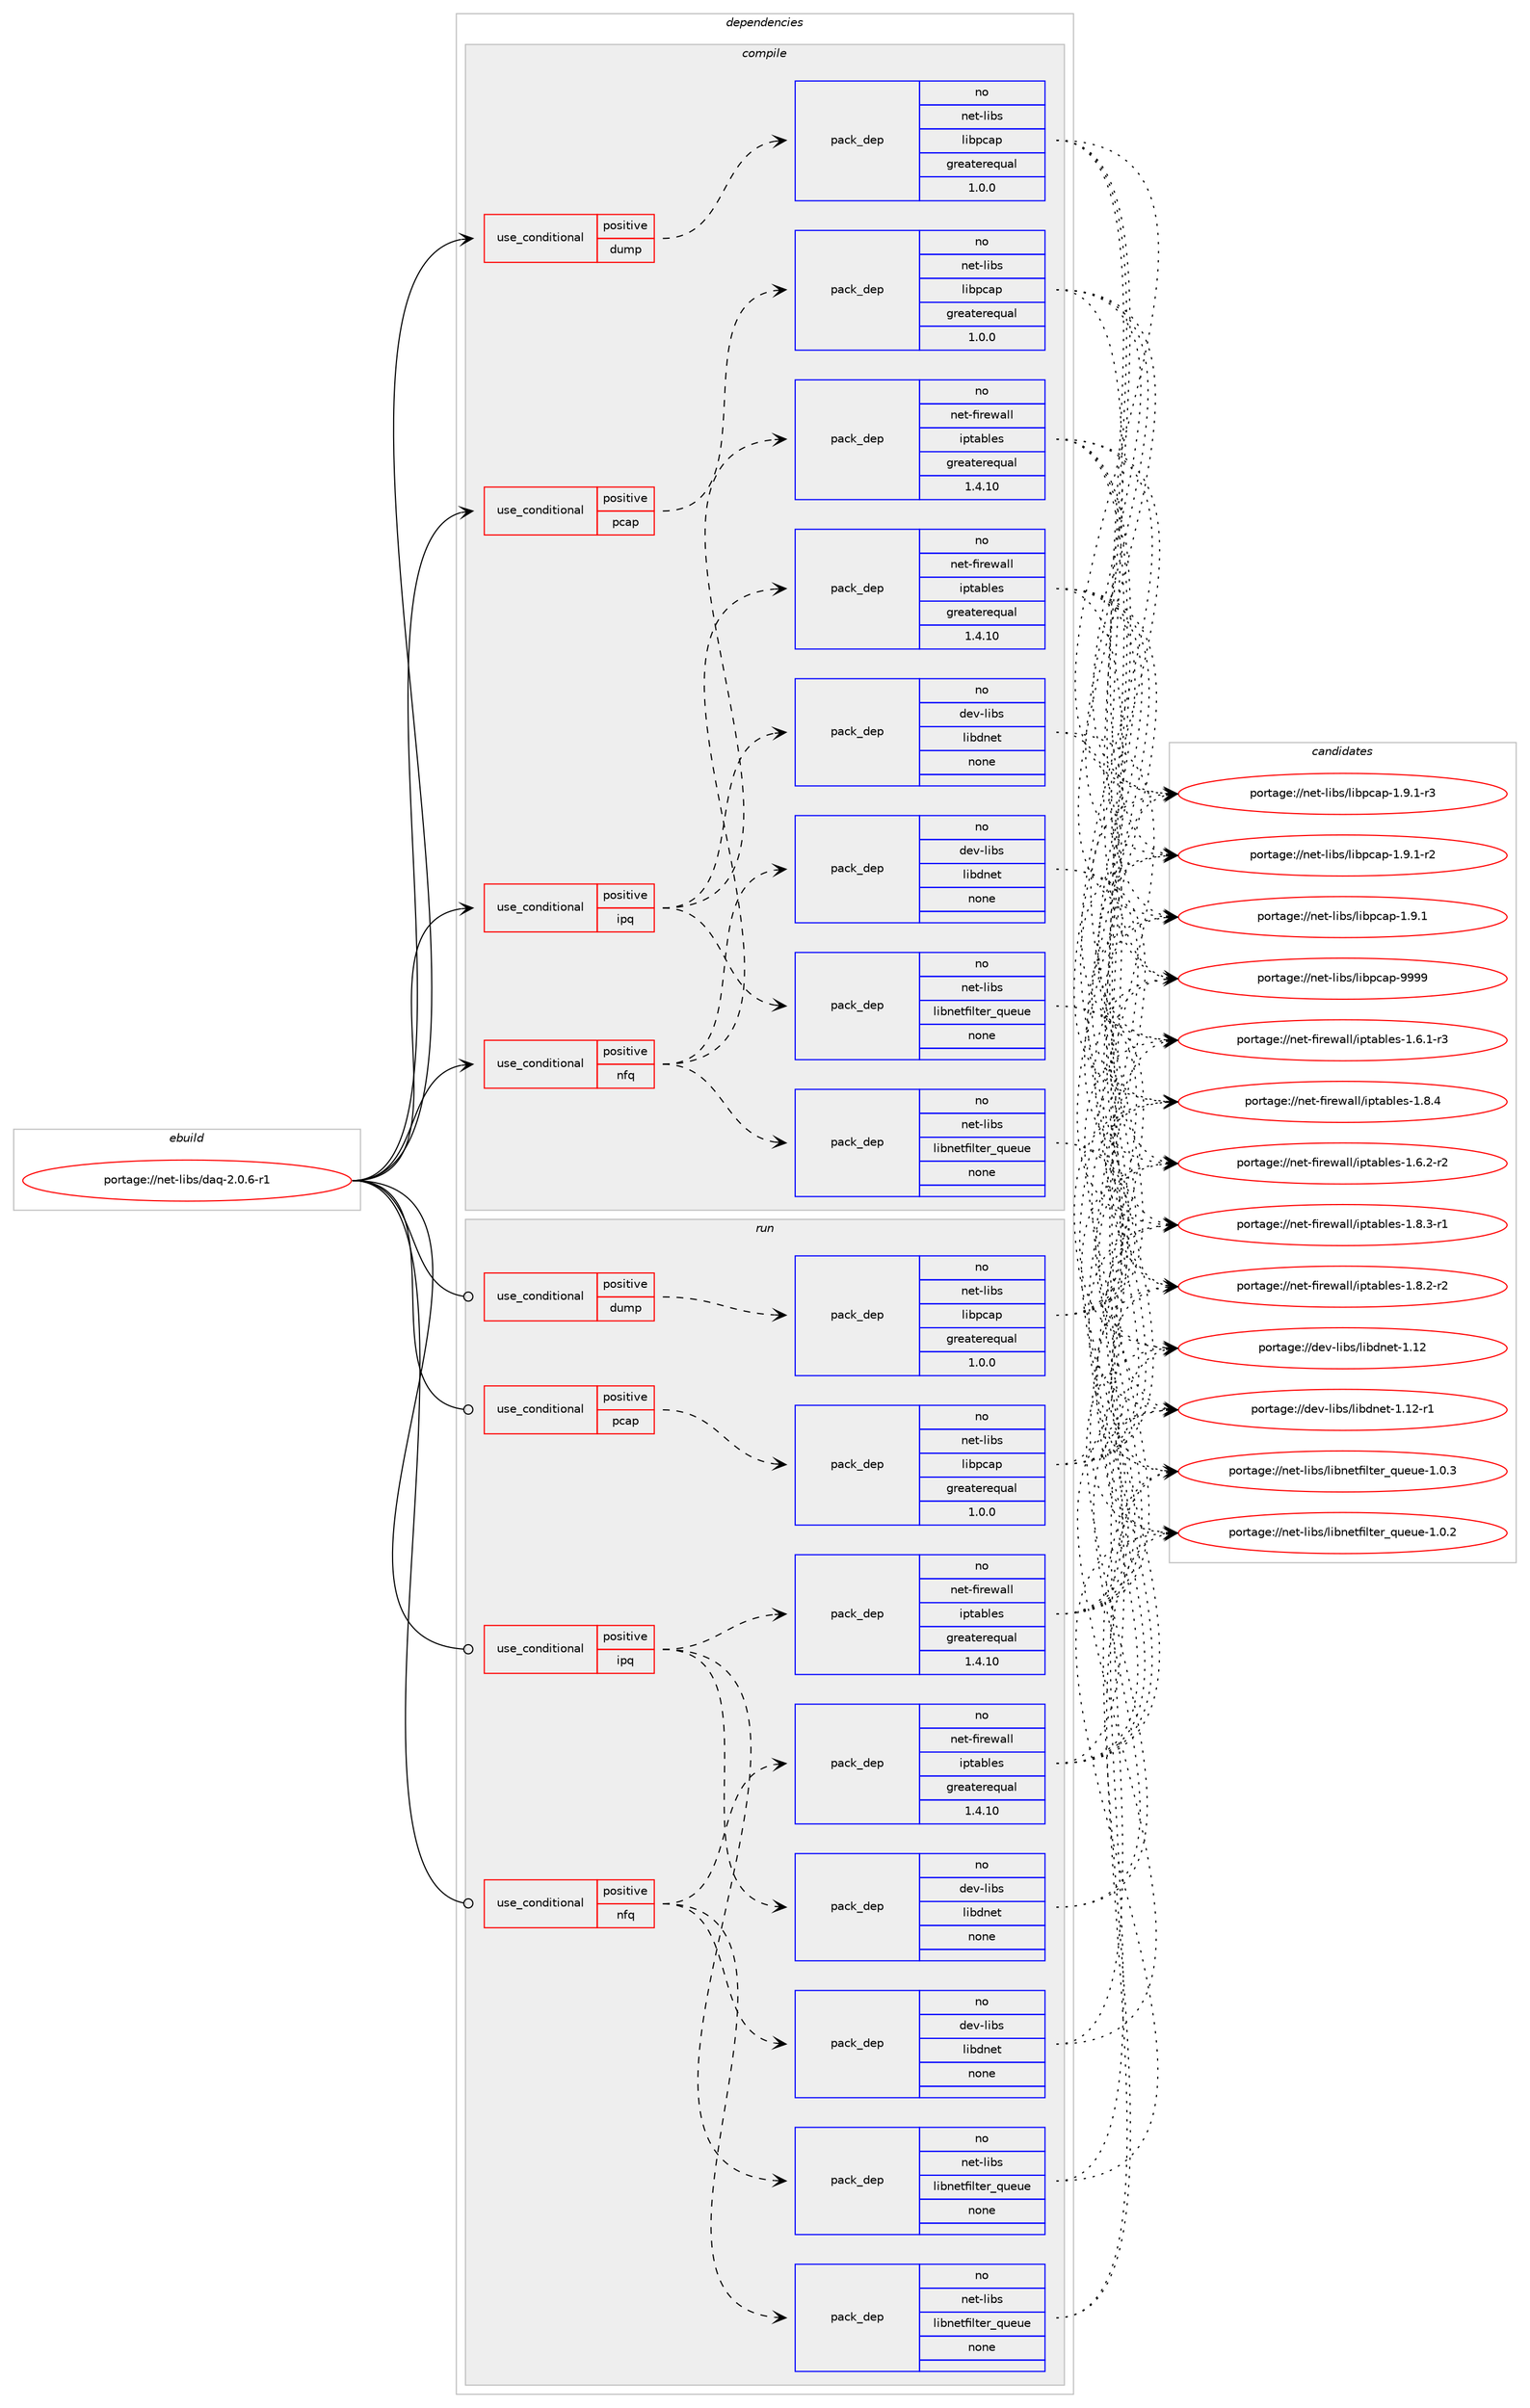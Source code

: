 digraph prolog {

# *************
# Graph options
# *************

newrank=true;
concentrate=true;
compound=true;
graph [rankdir=LR,fontname=Helvetica,fontsize=10,ranksep=1.5];#, ranksep=2.5, nodesep=0.2];
edge  [arrowhead=vee];
node  [fontname=Helvetica,fontsize=10];

# **********
# The ebuild
# **********

subgraph cluster_leftcol {
color=gray;
rank=same;
label=<<i>ebuild</i>>;
id [label="portage://net-libs/daq-2.0.6-r1", color=red, width=4, href="../net-libs/daq-2.0.6-r1.svg"];
}

# ****************
# The dependencies
# ****************

subgraph cluster_midcol {
color=gray;
label=<<i>dependencies</i>>;
subgraph cluster_compile {
fillcolor="#eeeeee";
style=filled;
label=<<i>compile</i>>;
subgraph cond17391 {
dependency81978 [label=<<TABLE BORDER="0" CELLBORDER="1" CELLSPACING="0" CELLPADDING="4"><TR><TD ROWSPAN="3" CELLPADDING="10">use_conditional</TD></TR><TR><TD>positive</TD></TR><TR><TD>dump</TD></TR></TABLE>>, shape=none, color=red];
subgraph pack63030 {
dependency81979 [label=<<TABLE BORDER="0" CELLBORDER="1" CELLSPACING="0" CELLPADDING="4" WIDTH="220"><TR><TD ROWSPAN="6" CELLPADDING="30">pack_dep</TD></TR><TR><TD WIDTH="110">no</TD></TR><TR><TD>net-libs</TD></TR><TR><TD>libpcap</TD></TR><TR><TD>greaterequal</TD></TR><TR><TD>1.0.0</TD></TR></TABLE>>, shape=none, color=blue];
}
dependency81978:e -> dependency81979:w [weight=20,style="dashed",arrowhead="vee"];
}
id:e -> dependency81978:w [weight=20,style="solid",arrowhead="vee"];
subgraph cond17392 {
dependency81980 [label=<<TABLE BORDER="0" CELLBORDER="1" CELLSPACING="0" CELLPADDING="4"><TR><TD ROWSPAN="3" CELLPADDING="10">use_conditional</TD></TR><TR><TD>positive</TD></TR><TR><TD>ipq</TD></TR></TABLE>>, shape=none, color=red];
subgraph pack63031 {
dependency81981 [label=<<TABLE BORDER="0" CELLBORDER="1" CELLSPACING="0" CELLPADDING="4" WIDTH="220"><TR><TD ROWSPAN="6" CELLPADDING="30">pack_dep</TD></TR><TR><TD WIDTH="110">no</TD></TR><TR><TD>net-firewall</TD></TR><TR><TD>iptables</TD></TR><TR><TD>greaterequal</TD></TR><TR><TD>1.4.10</TD></TR></TABLE>>, shape=none, color=blue];
}
dependency81980:e -> dependency81981:w [weight=20,style="dashed",arrowhead="vee"];
subgraph pack63032 {
dependency81982 [label=<<TABLE BORDER="0" CELLBORDER="1" CELLSPACING="0" CELLPADDING="4" WIDTH="220"><TR><TD ROWSPAN="6" CELLPADDING="30">pack_dep</TD></TR><TR><TD WIDTH="110">no</TD></TR><TR><TD>dev-libs</TD></TR><TR><TD>libdnet</TD></TR><TR><TD>none</TD></TR><TR><TD></TD></TR></TABLE>>, shape=none, color=blue];
}
dependency81980:e -> dependency81982:w [weight=20,style="dashed",arrowhead="vee"];
subgraph pack63033 {
dependency81983 [label=<<TABLE BORDER="0" CELLBORDER="1" CELLSPACING="0" CELLPADDING="4" WIDTH="220"><TR><TD ROWSPAN="6" CELLPADDING="30">pack_dep</TD></TR><TR><TD WIDTH="110">no</TD></TR><TR><TD>net-libs</TD></TR><TR><TD>libnetfilter_queue</TD></TR><TR><TD>none</TD></TR><TR><TD></TD></TR></TABLE>>, shape=none, color=blue];
}
dependency81980:e -> dependency81983:w [weight=20,style="dashed",arrowhead="vee"];
}
id:e -> dependency81980:w [weight=20,style="solid",arrowhead="vee"];
subgraph cond17393 {
dependency81984 [label=<<TABLE BORDER="0" CELLBORDER="1" CELLSPACING="0" CELLPADDING="4"><TR><TD ROWSPAN="3" CELLPADDING="10">use_conditional</TD></TR><TR><TD>positive</TD></TR><TR><TD>nfq</TD></TR></TABLE>>, shape=none, color=red];
subgraph pack63034 {
dependency81985 [label=<<TABLE BORDER="0" CELLBORDER="1" CELLSPACING="0" CELLPADDING="4" WIDTH="220"><TR><TD ROWSPAN="6" CELLPADDING="30">pack_dep</TD></TR><TR><TD WIDTH="110">no</TD></TR><TR><TD>net-firewall</TD></TR><TR><TD>iptables</TD></TR><TR><TD>greaterequal</TD></TR><TR><TD>1.4.10</TD></TR></TABLE>>, shape=none, color=blue];
}
dependency81984:e -> dependency81985:w [weight=20,style="dashed",arrowhead="vee"];
subgraph pack63035 {
dependency81986 [label=<<TABLE BORDER="0" CELLBORDER="1" CELLSPACING="0" CELLPADDING="4" WIDTH="220"><TR><TD ROWSPAN="6" CELLPADDING="30">pack_dep</TD></TR><TR><TD WIDTH="110">no</TD></TR><TR><TD>dev-libs</TD></TR><TR><TD>libdnet</TD></TR><TR><TD>none</TD></TR><TR><TD></TD></TR></TABLE>>, shape=none, color=blue];
}
dependency81984:e -> dependency81986:w [weight=20,style="dashed",arrowhead="vee"];
subgraph pack63036 {
dependency81987 [label=<<TABLE BORDER="0" CELLBORDER="1" CELLSPACING="0" CELLPADDING="4" WIDTH="220"><TR><TD ROWSPAN="6" CELLPADDING="30">pack_dep</TD></TR><TR><TD WIDTH="110">no</TD></TR><TR><TD>net-libs</TD></TR><TR><TD>libnetfilter_queue</TD></TR><TR><TD>none</TD></TR><TR><TD></TD></TR></TABLE>>, shape=none, color=blue];
}
dependency81984:e -> dependency81987:w [weight=20,style="dashed",arrowhead="vee"];
}
id:e -> dependency81984:w [weight=20,style="solid",arrowhead="vee"];
subgraph cond17394 {
dependency81988 [label=<<TABLE BORDER="0" CELLBORDER="1" CELLSPACING="0" CELLPADDING="4"><TR><TD ROWSPAN="3" CELLPADDING="10">use_conditional</TD></TR><TR><TD>positive</TD></TR><TR><TD>pcap</TD></TR></TABLE>>, shape=none, color=red];
subgraph pack63037 {
dependency81989 [label=<<TABLE BORDER="0" CELLBORDER="1" CELLSPACING="0" CELLPADDING="4" WIDTH="220"><TR><TD ROWSPAN="6" CELLPADDING="30">pack_dep</TD></TR><TR><TD WIDTH="110">no</TD></TR><TR><TD>net-libs</TD></TR><TR><TD>libpcap</TD></TR><TR><TD>greaterequal</TD></TR><TR><TD>1.0.0</TD></TR></TABLE>>, shape=none, color=blue];
}
dependency81988:e -> dependency81989:w [weight=20,style="dashed",arrowhead="vee"];
}
id:e -> dependency81988:w [weight=20,style="solid",arrowhead="vee"];
}
subgraph cluster_compileandrun {
fillcolor="#eeeeee";
style=filled;
label=<<i>compile and run</i>>;
}
subgraph cluster_run {
fillcolor="#eeeeee";
style=filled;
label=<<i>run</i>>;
subgraph cond17395 {
dependency81990 [label=<<TABLE BORDER="0" CELLBORDER="1" CELLSPACING="0" CELLPADDING="4"><TR><TD ROWSPAN="3" CELLPADDING="10">use_conditional</TD></TR><TR><TD>positive</TD></TR><TR><TD>dump</TD></TR></TABLE>>, shape=none, color=red];
subgraph pack63038 {
dependency81991 [label=<<TABLE BORDER="0" CELLBORDER="1" CELLSPACING="0" CELLPADDING="4" WIDTH="220"><TR><TD ROWSPAN="6" CELLPADDING="30">pack_dep</TD></TR><TR><TD WIDTH="110">no</TD></TR><TR><TD>net-libs</TD></TR><TR><TD>libpcap</TD></TR><TR><TD>greaterequal</TD></TR><TR><TD>1.0.0</TD></TR></TABLE>>, shape=none, color=blue];
}
dependency81990:e -> dependency81991:w [weight=20,style="dashed",arrowhead="vee"];
}
id:e -> dependency81990:w [weight=20,style="solid",arrowhead="odot"];
subgraph cond17396 {
dependency81992 [label=<<TABLE BORDER="0" CELLBORDER="1" CELLSPACING="0" CELLPADDING="4"><TR><TD ROWSPAN="3" CELLPADDING="10">use_conditional</TD></TR><TR><TD>positive</TD></TR><TR><TD>ipq</TD></TR></TABLE>>, shape=none, color=red];
subgraph pack63039 {
dependency81993 [label=<<TABLE BORDER="0" CELLBORDER="1" CELLSPACING="0" CELLPADDING="4" WIDTH="220"><TR><TD ROWSPAN="6" CELLPADDING="30">pack_dep</TD></TR><TR><TD WIDTH="110">no</TD></TR><TR><TD>net-firewall</TD></TR><TR><TD>iptables</TD></TR><TR><TD>greaterequal</TD></TR><TR><TD>1.4.10</TD></TR></TABLE>>, shape=none, color=blue];
}
dependency81992:e -> dependency81993:w [weight=20,style="dashed",arrowhead="vee"];
subgraph pack63040 {
dependency81994 [label=<<TABLE BORDER="0" CELLBORDER="1" CELLSPACING="0" CELLPADDING="4" WIDTH="220"><TR><TD ROWSPAN="6" CELLPADDING="30">pack_dep</TD></TR><TR><TD WIDTH="110">no</TD></TR><TR><TD>dev-libs</TD></TR><TR><TD>libdnet</TD></TR><TR><TD>none</TD></TR><TR><TD></TD></TR></TABLE>>, shape=none, color=blue];
}
dependency81992:e -> dependency81994:w [weight=20,style="dashed",arrowhead="vee"];
subgraph pack63041 {
dependency81995 [label=<<TABLE BORDER="0" CELLBORDER="1" CELLSPACING="0" CELLPADDING="4" WIDTH="220"><TR><TD ROWSPAN="6" CELLPADDING="30">pack_dep</TD></TR><TR><TD WIDTH="110">no</TD></TR><TR><TD>net-libs</TD></TR><TR><TD>libnetfilter_queue</TD></TR><TR><TD>none</TD></TR><TR><TD></TD></TR></TABLE>>, shape=none, color=blue];
}
dependency81992:e -> dependency81995:w [weight=20,style="dashed",arrowhead="vee"];
}
id:e -> dependency81992:w [weight=20,style="solid",arrowhead="odot"];
subgraph cond17397 {
dependency81996 [label=<<TABLE BORDER="0" CELLBORDER="1" CELLSPACING="0" CELLPADDING="4"><TR><TD ROWSPAN="3" CELLPADDING="10">use_conditional</TD></TR><TR><TD>positive</TD></TR><TR><TD>nfq</TD></TR></TABLE>>, shape=none, color=red];
subgraph pack63042 {
dependency81997 [label=<<TABLE BORDER="0" CELLBORDER="1" CELLSPACING="0" CELLPADDING="4" WIDTH="220"><TR><TD ROWSPAN="6" CELLPADDING="30">pack_dep</TD></TR><TR><TD WIDTH="110">no</TD></TR><TR><TD>net-firewall</TD></TR><TR><TD>iptables</TD></TR><TR><TD>greaterequal</TD></TR><TR><TD>1.4.10</TD></TR></TABLE>>, shape=none, color=blue];
}
dependency81996:e -> dependency81997:w [weight=20,style="dashed",arrowhead="vee"];
subgraph pack63043 {
dependency81998 [label=<<TABLE BORDER="0" CELLBORDER="1" CELLSPACING="0" CELLPADDING="4" WIDTH="220"><TR><TD ROWSPAN="6" CELLPADDING="30">pack_dep</TD></TR><TR><TD WIDTH="110">no</TD></TR><TR><TD>dev-libs</TD></TR><TR><TD>libdnet</TD></TR><TR><TD>none</TD></TR><TR><TD></TD></TR></TABLE>>, shape=none, color=blue];
}
dependency81996:e -> dependency81998:w [weight=20,style="dashed",arrowhead="vee"];
subgraph pack63044 {
dependency81999 [label=<<TABLE BORDER="0" CELLBORDER="1" CELLSPACING="0" CELLPADDING="4" WIDTH="220"><TR><TD ROWSPAN="6" CELLPADDING="30">pack_dep</TD></TR><TR><TD WIDTH="110">no</TD></TR><TR><TD>net-libs</TD></TR><TR><TD>libnetfilter_queue</TD></TR><TR><TD>none</TD></TR><TR><TD></TD></TR></TABLE>>, shape=none, color=blue];
}
dependency81996:e -> dependency81999:w [weight=20,style="dashed",arrowhead="vee"];
}
id:e -> dependency81996:w [weight=20,style="solid",arrowhead="odot"];
subgraph cond17398 {
dependency82000 [label=<<TABLE BORDER="0" CELLBORDER="1" CELLSPACING="0" CELLPADDING="4"><TR><TD ROWSPAN="3" CELLPADDING="10">use_conditional</TD></TR><TR><TD>positive</TD></TR><TR><TD>pcap</TD></TR></TABLE>>, shape=none, color=red];
subgraph pack63045 {
dependency82001 [label=<<TABLE BORDER="0" CELLBORDER="1" CELLSPACING="0" CELLPADDING="4" WIDTH="220"><TR><TD ROWSPAN="6" CELLPADDING="30">pack_dep</TD></TR><TR><TD WIDTH="110">no</TD></TR><TR><TD>net-libs</TD></TR><TR><TD>libpcap</TD></TR><TR><TD>greaterequal</TD></TR><TR><TD>1.0.0</TD></TR></TABLE>>, shape=none, color=blue];
}
dependency82000:e -> dependency82001:w [weight=20,style="dashed",arrowhead="vee"];
}
id:e -> dependency82000:w [weight=20,style="solid",arrowhead="odot"];
}
}

# **************
# The candidates
# **************

subgraph cluster_choices {
rank=same;
color=gray;
label=<<i>candidates</i>>;

subgraph choice63030 {
color=black;
nodesep=1;
choice1101011164510810598115471081059811299971124557575757 [label="portage://net-libs/libpcap-9999", color=red, width=4,href="../net-libs/libpcap-9999.svg"];
choice1101011164510810598115471081059811299971124549465746494511451 [label="portage://net-libs/libpcap-1.9.1-r3", color=red, width=4,href="../net-libs/libpcap-1.9.1-r3.svg"];
choice1101011164510810598115471081059811299971124549465746494511450 [label="portage://net-libs/libpcap-1.9.1-r2", color=red, width=4,href="../net-libs/libpcap-1.9.1-r2.svg"];
choice110101116451081059811547108105981129997112454946574649 [label="portage://net-libs/libpcap-1.9.1", color=red, width=4,href="../net-libs/libpcap-1.9.1.svg"];
dependency81979:e -> choice1101011164510810598115471081059811299971124557575757:w [style=dotted,weight="100"];
dependency81979:e -> choice1101011164510810598115471081059811299971124549465746494511451:w [style=dotted,weight="100"];
dependency81979:e -> choice1101011164510810598115471081059811299971124549465746494511450:w [style=dotted,weight="100"];
dependency81979:e -> choice110101116451081059811547108105981129997112454946574649:w [style=dotted,weight="100"];
}
subgraph choice63031 {
color=black;
nodesep=1;
choice1101011164510210511410111997108108471051121169798108101115454946564652 [label="portage://net-firewall/iptables-1.8.4", color=red, width=4,href="../net-firewall/iptables-1.8.4.svg"];
choice11010111645102105114101119971081084710511211697981081011154549465646514511449 [label="portage://net-firewall/iptables-1.8.3-r1", color=red, width=4,href="../net-firewall/iptables-1.8.3-r1.svg"];
choice11010111645102105114101119971081084710511211697981081011154549465646504511450 [label="portage://net-firewall/iptables-1.8.2-r2", color=red, width=4,href="../net-firewall/iptables-1.8.2-r2.svg"];
choice11010111645102105114101119971081084710511211697981081011154549465446504511450 [label="portage://net-firewall/iptables-1.6.2-r2", color=red, width=4,href="../net-firewall/iptables-1.6.2-r2.svg"];
choice11010111645102105114101119971081084710511211697981081011154549465446494511451 [label="portage://net-firewall/iptables-1.6.1-r3", color=red, width=4,href="../net-firewall/iptables-1.6.1-r3.svg"];
dependency81981:e -> choice1101011164510210511410111997108108471051121169798108101115454946564652:w [style=dotted,weight="100"];
dependency81981:e -> choice11010111645102105114101119971081084710511211697981081011154549465646514511449:w [style=dotted,weight="100"];
dependency81981:e -> choice11010111645102105114101119971081084710511211697981081011154549465646504511450:w [style=dotted,weight="100"];
dependency81981:e -> choice11010111645102105114101119971081084710511211697981081011154549465446504511450:w [style=dotted,weight="100"];
dependency81981:e -> choice11010111645102105114101119971081084710511211697981081011154549465446494511451:w [style=dotted,weight="100"];
}
subgraph choice63032 {
color=black;
nodesep=1;
choice1001011184510810598115471081059810011010111645494649504511449 [label="portage://dev-libs/libdnet-1.12-r1", color=red, width=4,href="../dev-libs/libdnet-1.12-r1.svg"];
choice100101118451081059811547108105981001101011164549464950 [label="portage://dev-libs/libdnet-1.12", color=red, width=4,href="../dev-libs/libdnet-1.12.svg"];
dependency81982:e -> choice1001011184510810598115471081059810011010111645494649504511449:w [style=dotted,weight="100"];
dependency81982:e -> choice100101118451081059811547108105981001101011164549464950:w [style=dotted,weight="100"];
}
subgraph choice63033 {
color=black;
nodesep=1;
choice1101011164510810598115471081059811010111610210510811610111495113117101117101454946484651 [label="portage://net-libs/libnetfilter_queue-1.0.3", color=red, width=4,href="../net-libs/libnetfilter_queue-1.0.3.svg"];
choice1101011164510810598115471081059811010111610210510811610111495113117101117101454946484650 [label="portage://net-libs/libnetfilter_queue-1.0.2", color=red, width=4,href="../net-libs/libnetfilter_queue-1.0.2.svg"];
dependency81983:e -> choice1101011164510810598115471081059811010111610210510811610111495113117101117101454946484651:w [style=dotted,weight="100"];
dependency81983:e -> choice1101011164510810598115471081059811010111610210510811610111495113117101117101454946484650:w [style=dotted,weight="100"];
}
subgraph choice63034 {
color=black;
nodesep=1;
choice1101011164510210511410111997108108471051121169798108101115454946564652 [label="portage://net-firewall/iptables-1.8.4", color=red, width=4,href="../net-firewall/iptables-1.8.4.svg"];
choice11010111645102105114101119971081084710511211697981081011154549465646514511449 [label="portage://net-firewall/iptables-1.8.3-r1", color=red, width=4,href="../net-firewall/iptables-1.8.3-r1.svg"];
choice11010111645102105114101119971081084710511211697981081011154549465646504511450 [label="portage://net-firewall/iptables-1.8.2-r2", color=red, width=4,href="../net-firewall/iptables-1.8.2-r2.svg"];
choice11010111645102105114101119971081084710511211697981081011154549465446504511450 [label="portage://net-firewall/iptables-1.6.2-r2", color=red, width=4,href="../net-firewall/iptables-1.6.2-r2.svg"];
choice11010111645102105114101119971081084710511211697981081011154549465446494511451 [label="portage://net-firewall/iptables-1.6.1-r3", color=red, width=4,href="../net-firewall/iptables-1.6.1-r3.svg"];
dependency81985:e -> choice1101011164510210511410111997108108471051121169798108101115454946564652:w [style=dotted,weight="100"];
dependency81985:e -> choice11010111645102105114101119971081084710511211697981081011154549465646514511449:w [style=dotted,weight="100"];
dependency81985:e -> choice11010111645102105114101119971081084710511211697981081011154549465646504511450:w [style=dotted,weight="100"];
dependency81985:e -> choice11010111645102105114101119971081084710511211697981081011154549465446504511450:w [style=dotted,weight="100"];
dependency81985:e -> choice11010111645102105114101119971081084710511211697981081011154549465446494511451:w [style=dotted,weight="100"];
}
subgraph choice63035 {
color=black;
nodesep=1;
choice1001011184510810598115471081059810011010111645494649504511449 [label="portage://dev-libs/libdnet-1.12-r1", color=red, width=4,href="../dev-libs/libdnet-1.12-r1.svg"];
choice100101118451081059811547108105981001101011164549464950 [label="portage://dev-libs/libdnet-1.12", color=red, width=4,href="../dev-libs/libdnet-1.12.svg"];
dependency81986:e -> choice1001011184510810598115471081059810011010111645494649504511449:w [style=dotted,weight="100"];
dependency81986:e -> choice100101118451081059811547108105981001101011164549464950:w [style=dotted,weight="100"];
}
subgraph choice63036 {
color=black;
nodesep=1;
choice1101011164510810598115471081059811010111610210510811610111495113117101117101454946484651 [label="portage://net-libs/libnetfilter_queue-1.0.3", color=red, width=4,href="../net-libs/libnetfilter_queue-1.0.3.svg"];
choice1101011164510810598115471081059811010111610210510811610111495113117101117101454946484650 [label="portage://net-libs/libnetfilter_queue-1.0.2", color=red, width=4,href="../net-libs/libnetfilter_queue-1.0.2.svg"];
dependency81987:e -> choice1101011164510810598115471081059811010111610210510811610111495113117101117101454946484651:w [style=dotted,weight="100"];
dependency81987:e -> choice1101011164510810598115471081059811010111610210510811610111495113117101117101454946484650:w [style=dotted,weight="100"];
}
subgraph choice63037 {
color=black;
nodesep=1;
choice1101011164510810598115471081059811299971124557575757 [label="portage://net-libs/libpcap-9999", color=red, width=4,href="../net-libs/libpcap-9999.svg"];
choice1101011164510810598115471081059811299971124549465746494511451 [label="portage://net-libs/libpcap-1.9.1-r3", color=red, width=4,href="../net-libs/libpcap-1.9.1-r3.svg"];
choice1101011164510810598115471081059811299971124549465746494511450 [label="portage://net-libs/libpcap-1.9.1-r2", color=red, width=4,href="../net-libs/libpcap-1.9.1-r2.svg"];
choice110101116451081059811547108105981129997112454946574649 [label="portage://net-libs/libpcap-1.9.1", color=red, width=4,href="../net-libs/libpcap-1.9.1.svg"];
dependency81989:e -> choice1101011164510810598115471081059811299971124557575757:w [style=dotted,weight="100"];
dependency81989:e -> choice1101011164510810598115471081059811299971124549465746494511451:w [style=dotted,weight="100"];
dependency81989:e -> choice1101011164510810598115471081059811299971124549465746494511450:w [style=dotted,weight="100"];
dependency81989:e -> choice110101116451081059811547108105981129997112454946574649:w [style=dotted,weight="100"];
}
subgraph choice63038 {
color=black;
nodesep=1;
choice1101011164510810598115471081059811299971124557575757 [label="portage://net-libs/libpcap-9999", color=red, width=4,href="../net-libs/libpcap-9999.svg"];
choice1101011164510810598115471081059811299971124549465746494511451 [label="portage://net-libs/libpcap-1.9.1-r3", color=red, width=4,href="../net-libs/libpcap-1.9.1-r3.svg"];
choice1101011164510810598115471081059811299971124549465746494511450 [label="portage://net-libs/libpcap-1.9.1-r2", color=red, width=4,href="../net-libs/libpcap-1.9.1-r2.svg"];
choice110101116451081059811547108105981129997112454946574649 [label="portage://net-libs/libpcap-1.9.1", color=red, width=4,href="../net-libs/libpcap-1.9.1.svg"];
dependency81991:e -> choice1101011164510810598115471081059811299971124557575757:w [style=dotted,weight="100"];
dependency81991:e -> choice1101011164510810598115471081059811299971124549465746494511451:w [style=dotted,weight="100"];
dependency81991:e -> choice1101011164510810598115471081059811299971124549465746494511450:w [style=dotted,weight="100"];
dependency81991:e -> choice110101116451081059811547108105981129997112454946574649:w [style=dotted,weight="100"];
}
subgraph choice63039 {
color=black;
nodesep=1;
choice1101011164510210511410111997108108471051121169798108101115454946564652 [label="portage://net-firewall/iptables-1.8.4", color=red, width=4,href="../net-firewall/iptables-1.8.4.svg"];
choice11010111645102105114101119971081084710511211697981081011154549465646514511449 [label="portage://net-firewall/iptables-1.8.3-r1", color=red, width=4,href="../net-firewall/iptables-1.8.3-r1.svg"];
choice11010111645102105114101119971081084710511211697981081011154549465646504511450 [label="portage://net-firewall/iptables-1.8.2-r2", color=red, width=4,href="../net-firewall/iptables-1.8.2-r2.svg"];
choice11010111645102105114101119971081084710511211697981081011154549465446504511450 [label="portage://net-firewall/iptables-1.6.2-r2", color=red, width=4,href="../net-firewall/iptables-1.6.2-r2.svg"];
choice11010111645102105114101119971081084710511211697981081011154549465446494511451 [label="portage://net-firewall/iptables-1.6.1-r3", color=red, width=4,href="../net-firewall/iptables-1.6.1-r3.svg"];
dependency81993:e -> choice1101011164510210511410111997108108471051121169798108101115454946564652:w [style=dotted,weight="100"];
dependency81993:e -> choice11010111645102105114101119971081084710511211697981081011154549465646514511449:w [style=dotted,weight="100"];
dependency81993:e -> choice11010111645102105114101119971081084710511211697981081011154549465646504511450:w [style=dotted,weight="100"];
dependency81993:e -> choice11010111645102105114101119971081084710511211697981081011154549465446504511450:w [style=dotted,weight="100"];
dependency81993:e -> choice11010111645102105114101119971081084710511211697981081011154549465446494511451:w [style=dotted,weight="100"];
}
subgraph choice63040 {
color=black;
nodesep=1;
choice1001011184510810598115471081059810011010111645494649504511449 [label="portage://dev-libs/libdnet-1.12-r1", color=red, width=4,href="../dev-libs/libdnet-1.12-r1.svg"];
choice100101118451081059811547108105981001101011164549464950 [label="portage://dev-libs/libdnet-1.12", color=red, width=4,href="../dev-libs/libdnet-1.12.svg"];
dependency81994:e -> choice1001011184510810598115471081059810011010111645494649504511449:w [style=dotted,weight="100"];
dependency81994:e -> choice100101118451081059811547108105981001101011164549464950:w [style=dotted,weight="100"];
}
subgraph choice63041 {
color=black;
nodesep=1;
choice1101011164510810598115471081059811010111610210510811610111495113117101117101454946484651 [label="portage://net-libs/libnetfilter_queue-1.0.3", color=red, width=4,href="../net-libs/libnetfilter_queue-1.0.3.svg"];
choice1101011164510810598115471081059811010111610210510811610111495113117101117101454946484650 [label="portage://net-libs/libnetfilter_queue-1.0.2", color=red, width=4,href="../net-libs/libnetfilter_queue-1.0.2.svg"];
dependency81995:e -> choice1101011164510810598115471081059811010111610210510811610111495113117101117101454946484651:w [style=dotted,weight="100"];
dependency81995:e -> choice1101011164510810598115471081059811010111610210510811610111495113117101117101454946484650:w [style=dotted,weight="100"];
}
subgraph choice63042 {
color=black;
nodesep=1;
choice1101011164510210511410111997108108471051121169798108101115454946564652 [label="portage://net-firewall/iptables-1.8.4", color=red, width=4,href="../net-firewall/iptables-1.8.4.svg"];
choice11010111645102105114101119971081084710511211697981081011154549465646514511449 [label="portage://net-firewall/iptables-1.8.3-r1", color=red, width=4,href="../net-firewall/iptables-1.8.3-r1.svg"];
choice11010111645102105114101119971081084710511211697981081011154549465646504511450 [label="portage://net-firewall/iptables-1.8.2-r2", color=red, width=4,href="../net-firewall/iptables-1.8.2-r2.svg"];
choice11010111645102105114101119971081084710511211697981081011154549465446504511450 [label="portage://net-firewall/iptables-1.6.2-r2", color=red, width=4,href="../net-firewall/iptables-1.6.2-r2.svg"];
choice11010111645102105114101119971081084710511211697981081011154549465446494511451 [label="portage://net-firewall/iptables-1.6.1-r3", color=red, width=4,href="../net-firewall/iptables-1.6.1-r3.svg"];
dependency81997:e -> choice1101011164510210511410111997108108471051121169798108101115454946564652:w [style=dotted,weight="100"];
dependency81997:e -> choice11010111645102105114101119971081084710511211697981081011154549465646514511449:w [style=dotted,weight="100"];
dependency81997:e -> choice11010111645102105114101119971081084710511211697981081011154549465646504511450:w [style=dotted,weight="100"];
dependency81997:e -> choice11010111645102105114101119971081084710511211697981081011154549465446504511450:w [style=dotted,weight="100"];
dependency81997:e -> choice11010111645102105114101119971081084710511211697981081011154549465446494511451:w [style=dotted,weight="100"];
}
subgraph choice63043 {
color=black;
nodesep=1;
choice1001011184510810598115471081059810011010111645494649504511449 [label="portage://dev-libs/libdnet-1.12-r1", color=red, width=4,href="../dev-libs/libdnet-1.12-r1.svg"];
choice100101118451081059811547108105981001101011164549464950 [label="portage://dev-libs/libdnet-1.12", color=red, width=4,href="../dev-libs/libdnet-1.12.svg"];
dependency81998:e -> choice1001011184510810598115471081059810011010111645494649504511449:w [style=dotted,weight="100"];
dependency81998:e -> choice100101118451081059811547108105981001101011164549464950:w [style=dotted,weight="100"];
}
subgraph choice63044 {
color=black;
nodesep=1;
choice1101011164510810598115471081059811010111610210510811610111495113117101117101454946484651 [label="portage://net-libs/libnetfilter_queue-1.0.3", color=red, width=4,href="../net-libs/libnetfilter_queue-1.0.3.svg"];
choice1101011164510810598115471081059811010111610210510811610111495113117101117101454946484650 [label="portage://net-libs/libnetfilter_queue-1.0.2", color=red, width=4,href="../net-libs/libnetfilter_queue-1.0.2.svg"];
dependency81999:e -> choice1101011164510810598115471081059811010111610210510811610111495113117101117101454946484651:w [style=dotted,weight="100"];
dependency81999:e -> choice1101011164510810598115471081059811010111610210510811610111495113117101117101454946484650:w [style=dotted,weight="100"];
}
subgraph choice63045 {
color=black;
nodesep=1;
choice1101011164510810598115471081059811299971124557575757 [label="portage://net-libs/libpcap-9999", color=red, width=4,href="../net-libs/libpcap-9999.svg"];
choice1101011164510810598115471081059811299971124549465746494511451 [label="portage://net-libs/libpcap-1.9.1-r3", color=red, width=4,href="../net-libs/libpcap-1.9.1-r3.svg"];
choice1101011164510810598115471081059811299971124549465746494511450 [label="portage://net-libs/libpcap-1.9.1-r2", color=red, width=4,href="../net-libs/libpcap-1.9.1-r2.svg"];
choice110101116451081059811547108105981129997112454946574649 [label="portage://net-libs/libpcap-1.9.1", color=red, width=4,href="../net-libs/libpcap-1.9.1.svg"];
dependency82001:e -> choice1101011164510810598115471081059811299971124557575757:w [style=dotted,weight="100"];
dependency82001:e -> choice1101011164510810598115471081059811299971124549465746494511451:w [style=dotted,weight="100"];
dependency82001:e -> choice1101011164510810598115471081059811299971124549465746494511450:w [style=dotted,weight="100"];
dependency82001:e -> choice110101116451081059811547108105981129997112454946574649:w [style=dotted,weight="100"];
}
}

}
